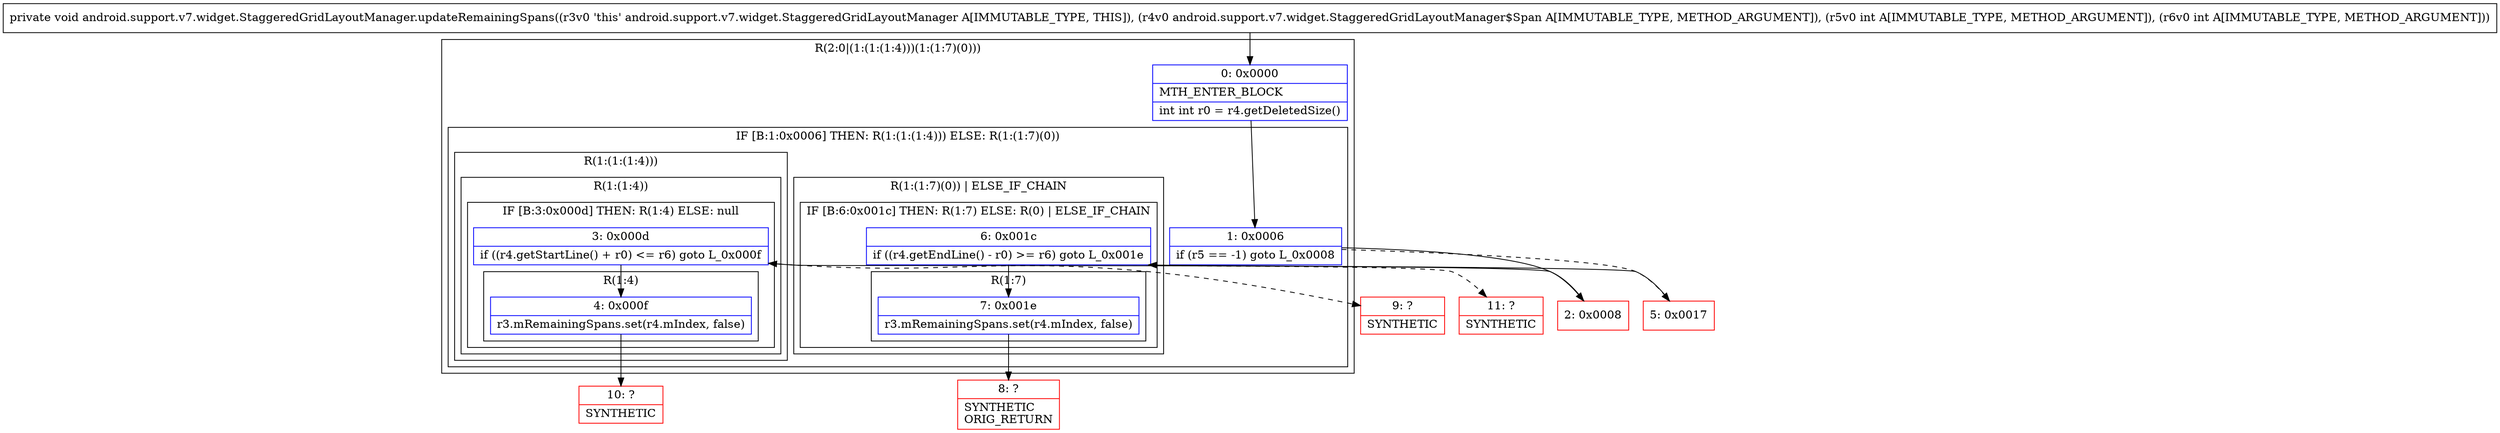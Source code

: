 digraph "CFG forandroid.support.v7.widget.StaggeredGridLayoutManager.updateRemainingSpans(Landroid\/support\/v7\/widget\/StaggeredGridLayoutManager$Span;II)V" {
subgraph cluster_Region_205407446 {
label = "R(2:0|(1:(1:(1:4)))(1:(1:7)(0)))";
node [shape=record,color=blue];
Node_0 [shape=record,label="{0\:\ 0x0000|MTH_ENTER_BLOCK\l|int int r0 = r4.getDeletedSize()\l}"];
subgraph cluster_IfRegion_1903773154 {
label = "IF [B:1:0x0006] THEN: R(1:(1:(1:4))) ELSE: R(1:(1:7)(0))";
node [shape=record,color=blue];
Node_1 [shape=record,label="{1\:\ 0x0006|if (r5 == \-1) goto L_0x0008\l}"];
subgraph cluster_Region_1187361250 {
label = "R(1:(1:(1:4)))";
node [shape=record,color=blue];
subgraph cluster_Region_404914661 {
label = "R(1:(1:4))";
node [shape=record,color=blue];
subgraph cluster_IfRegion_1961920776 {
label = "IF [B:3:0x000d] THEN: R(1:4) ELSE: null";
node [shape=record,color=blue];
Node_3 [shape=record,label="{3\:\ 0x000d|if ((r4.getStartLine() + r0) \<= r6) goto L_0x000f\l}"];
subgraph cluster_Region_24746743 {
label = "R(1:4)";
node [shape=record,color=blue];
Node_4 [shape=record,label="{4\:\ 0x000f|r3.mRemainingSpans.set(r4.mIndex, false)\l}"];
}
}
}
}
subgraph cluster_Region_974424431 {
label = "R(1:(1:7)(0)) | ELSE_IF_CHAIN\l";
node [shape=record,color=blue];
subgraph cluster_IfRegion_2027029167 {
label = "IF [B:6:0x001c] THEN: R(1:7) ELSE: R(0) | ELSE_IF_CHAIN\l";
node [shape=record,color=blue];
Node_6 [shape=record,label="{6\:\ 0x001c|if ((r4.getEndLine() \- r0) \>= r6) goto L_0x001e\l}"];
subgraph cluster_Region_1370846574 {
label = "R(1:7)";
node [shape=record,color=blue];
Node_7 [shape=record,label="{7\:\ 0x001e|r3.mRemainingSpans.set(r4.mIndex, false)\l}"];
}
subgraph cluster_Region_1561656084 {
label = "R(0)";
node [shape=record,color=blue];
}
}
}
}
}
Node_2 [shape=record,color=red,label="{2\:\ 0x0008}"];
Node_5 [shape=record,color=red,label="{5\:\ 0x0017}"];
Node_8 [shape=record,color=red,label="{8\:\ ?|SYNTHETIC\lORIG_RETURN\l}"];
Node_9 [shape=record,color=red,label="{9\:\ ?|SYNTHETIC\l}"];
Node_10 [shape=record,color=red,label="{10\:\ ?|SYNTHETIC\l}"];
Node_11 [shape=record,color=red,label="{11\:\ ?|SYNTHETIC\l}"];
MethodNode[shape=record,label="{private void android.support.v7.widget.StaggeredGridLayoutManager.updateRemainingSpans((r3v0 'this' android.support.v7.widget.StaggeredGridLayoutManager A[IMMUTABLE_TYPE, THIS]), (r4v0 android.support.v7.widget.StaggeredGridLayoutManager$Span A[IMMUTABLE_TYPE, METHOD_ARGUMENT]), (r5v0 int A[IMMUTABLE_TYPE, METHOD_ARGUMENT]), (r6v0 int A[IMMUTABLE_TYPE, METHOD_ARGUMENT])) }"];
MethodNode -> Node_0;
Node_0 -> Node_1;
Node_1 -> Node_2;
Node_1 -> Node_5[style=dashed];
Node_3 -> Node_4;
Node_3 -> Node_9[style=dashed];
Node_4 -> Node_10;
Node_6 -> Node_7;
Node_6 -> Node_11[style=dashed];
Node_7 -> Node_8;
Node_2 -> Node_3;
Node_5 -> Node_6;
}

